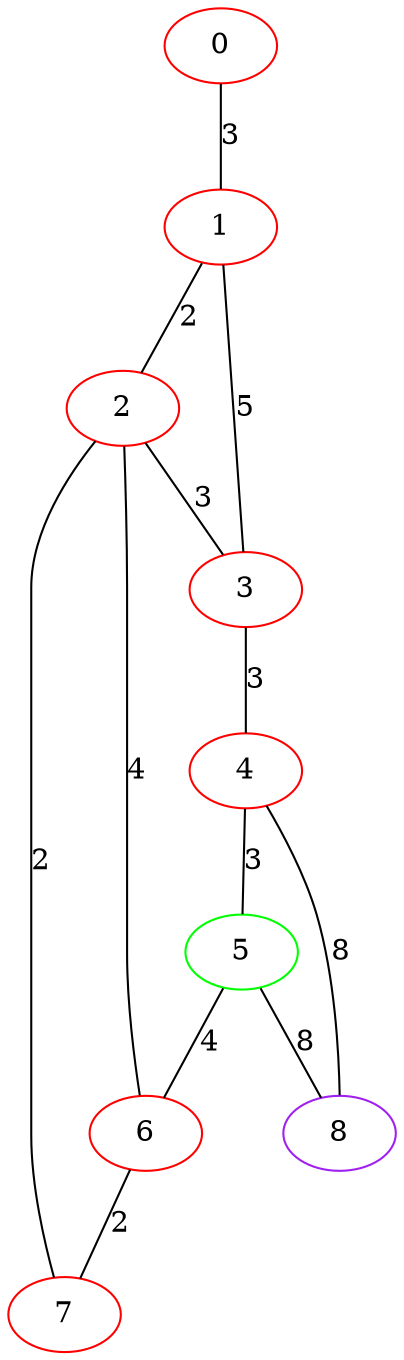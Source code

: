 graph "" {
0 [color=red, weight=1];
1 [color=red, weight=1];
2 [color=red, weight=1];
3 [color=red, weight=1];
4 [color=red, weight=1];
5 [color=green, weight=2];
6 [color=red, weight=1];
7 [color=red, weight=1];
8 [color=purple, weight=4];
0 -- 1  [key=0, label=3];
1 -- 2  [key=0, label=2];
1 -- 3  [key=0, label=5];
2 -- 3  [key=0, label=3];
2 -- 6  [key=0, label=4];
2 -- 7  [key=0, label=2];
3 -- 4  [key=0, label=3];
4 -- 8  [key=0, label=8];
4 -- 5  [key=0, label=3];
5 -- 8  [key=0, label=8];
5 -- 6  [key=0, label=4];
6 -- 7  [key=0, label=2];
}
